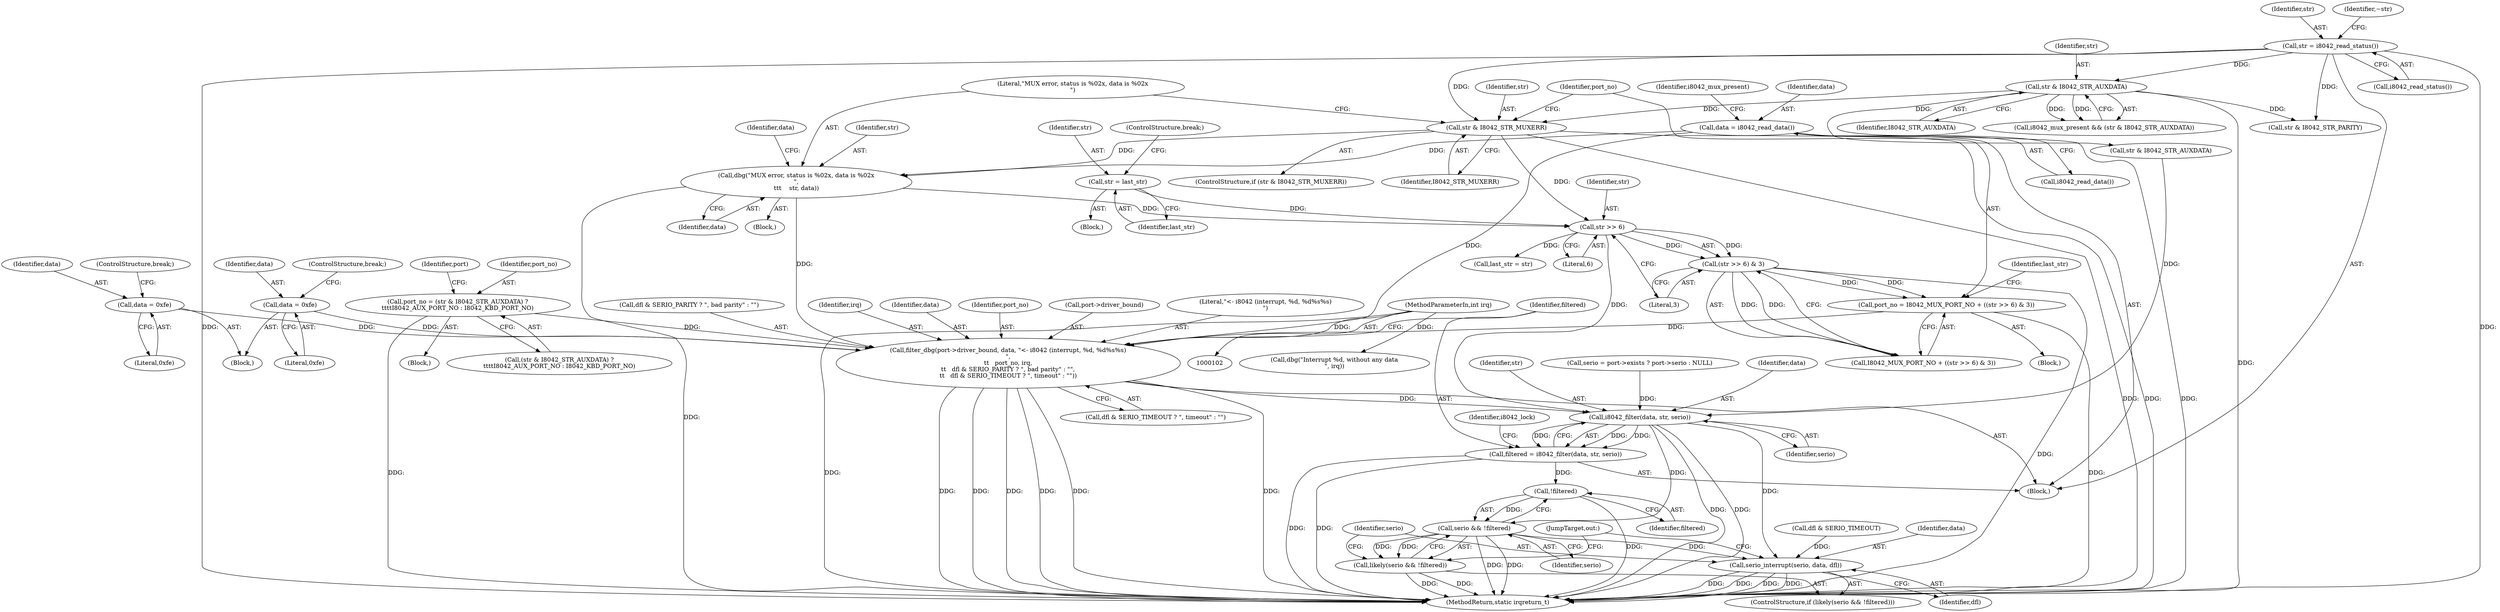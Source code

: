 digraph "0_linux_340d394a789518018f834ff70f7534fc463d3226@pointer" {
"1000262" [label="(Call,filter_dbg(port->driver_bound, data, \"<- i8042 (interrupt, %d, %d%s%s)\n\",\n\t\t   port_no, irq,\n\t\t   dfl & SERIO_PARITY ? \", bad parity\" : \"\",\n\t\t   dfl & SERIO_TIMEOUT ? \", timeout\" : \"\"))"];
"1000199" [label="(Call,data = 0xfe)"];
"1000164" [label="(Call,dbg(\"MUX error, status is %02x, data is %02x\n\",\n\t\t\t    str, data))"];
"1000160" [label="(Call,str & I8042_STR_MUXERR)"];
"1000150" [label="(Call,str & I8042_STR_AUXDATA)"];
"1000122" [label="(Call,str = i8042_read_status())"];
"1000144" [label="(Call,data = i8042_read_data())"];
"1000191" [label="(Call,data = 0xfe)"];
"1000238" [label="(Call,port_no = (str & I8042_STR_AUXDATA) ?\n\t\t\t\tI8042_AUX_PORT_NO : I8042_KBD_PORT_NO)"];
"1000203" [label="(Call,port_no = I8042_MUX_PORT_NO + ((str >> 6) & 3))"];
"1000207" [label="(Call,(str >> 6) & 3)"];
"1000208" [label="(Call,str >> 6)"];
"1000181" [label="(Call,str = last_str)"];
"1000103" [label="(MethodParameterIn,int irq)"];
"1000284" [label="(Call,i8042_filter(data, str, serio))"];
"1000282" [label="(Call,filtered = i8042_filter(data, str, serio))"];
"1000296" [label="(Call,!filtered)"];
"1000294" [label="(Call,serio && !filtered)"];
"1000293" [label="(Call,likely(serio && !filtered))"];
"1000298" [label="(Call,serio_interrupt(serio, data, dfl))"];
"1000202" [label="(ControlStructure,break;)"];
"1000208" [label="(Call,str >> 6)"];
"1000182" [label="(Identifier,str)"];
"1000277" [label="(Call,dfl & SERIO_TIMEOUT)"];
"1000212" [label="(Call,last_str = str)"];
"1000282" [label="(Call,filtered = i8042_filter(data, str, serio))"];
"1000276" [label="(Call,dfl & SERIO_TIMEOUT ? \", timeout\" : \"\")"];
"1000210" [label="(Literal,6)"];
"1000194" [label="(ControlStructure,break;)"];
"1000294" [label="(Call,serio && !filtered)"];
"1000164" [label="(Call,dbg(\"MUX error, status is %02x, data is %02x\n\",\n\t\t\t    str, data))"];
"1000161" [label="(Identifier,str)"];
"1000152" [label="(Identifier,I8042_STR_AUXDATA)"];
"1000211" [label="(Literal,3)"];
"1000300" [label="(Identifier,data)"];
"1000193" [label="(Literal,0xfe)"];
"1000165" [label="(Literal,\"MUX error, status is %02x, data is %02x\n\")"];
"1000105" [label="(Block,)"];
"1000167" [label="(Identifier,data)"];
"1000285" [label="(Identifier,data)"];
"1000199" [label="(Call,data = 0xfe)"];
"1000159" [label="(ControlStructure,if (str & I8042_STR_MUXERR))"];
"1000137" [label="(Call,dbg(\"Interrupt %d, without any data\n\", irq))"];
"1000170" [label="(Block,)"];
"1000238" [label="(Call,port_no = (str & I8042_STR_AUXDATA) ?\n\t\t\t\tI8042_AUX_PORT_NO : I8042_KBD_PORT_NO)"];
"1000166" [label="(Identifier,str)"];
"1000241" [label="(Call,str & I8042_STR_AUXDATA)"];
"1000269" [label="(Identifier,irq)"];
"1000151" [label="(Identifier,str)"];
"1000184" [label="(ControlStructure,break;)"];
"1000299" [label="(Identifier,serio)"];
"1000306" [label="(MethodReturn,static irqreturn_t)"];
"1000123" [label="(Identifier,str)"];
"1000266" [label="(Identifier,data)"];
"1000160" [label="(Call,str & I8042_STR_MUXERR)"];
"1000191" [label="(Call,data = 0xfe)"];
"1000149" [label="(Identifier,i8042_mux_present)"];
"1000268" [label="(Identifier,port_no)"];
"1000262" [label="(Call,filter_dbg(port->driver_bound, data, \"<- i8042 (interrupt, %d, %d%s%s)\n\",\n\t\t   port_no, irq,\n\t\t   dfl & SERIO_PARITY ? \", bad parity\" : \"\",\n\t\t   dfl & SERIO_TIMEOUT ? \", timeout\" : \"\"))"];
"1000144" [label="(Call,data = i8042_read_data())"];
"1000201" [label="(Literal,0xfe)"];
"1000150" [label="(Call,str & I8042_STR_AUXDATA)"];
"1000205" [label="(Call,I8042_MUX_PORT_NO + ((str >> 6) & 3))"];
"1000146" [label="(Call,i8042_read_data())"];
"1000286" [label="(Identifier,str)"];
"1000290" [label="(Identifier,i8042_lock)"];
"1000128" [label="(Identifier,~str)"];
"1000162" [label="(Identifier,I8042_STR_MUXERR)"];
"1000263" [label="(Call,port->driver_bound)"];
"1000207" [label="(Call,(str >> 6) & 3)"];
"1000252" [label="(Call,serio = port->exists ? port->serio : NULL)"];
"1000124" [label="(Call,i8042_read_status())"];
"1000239" [label="(Identifier,port_no)"];
"1000122" [label="(Call,str = i8042_read_status())"];
"1000292" [label="(ControlStructure,if (likely(serio && !filtered)))"];
"1000219" [label="(Block,)"];
"1000203" [label="(Call,port_no = I8042_MUX_PORT_NO + ((str >> 6) & 3))"];
"1000293" [label="(Call,likely(serio && !filtered))"];
"1000287" [label="(Identifier,serio)"];
"1000296" [label="(Call,!filtered)"];
"1000192" [label="(Identifier,data)"];
"1000183" [label="(Identifier,last_str)"];
"1000295" [label="(Identifier,serio)"];
"1000200" [label="(Identifier,data)"];
"1000298" [label="(Call,serio_interrupt(serio, data, dfl))"];
"1000148" [label="(Call,i8042_mux_present && (str & I8042_STR_AUXDATA))"];
"1000209" [label="(Identifier,str)"];
"1000284" [label="(Call,i8042_filter(data, str, serio))"];
"1000267" [label="(Literal,\"<- i8042 (interrupt, %d, %d%s%s)\n\")"];
"1000283" [label="(Identifier,filtered)"];
"1000169" [label="(Identifier,data)"];
"1000153" [label="(Block,)"];
"1000163" [label="(Block,)"];
"1000270" [label="(Call,dfl & SERIO_PARITY ? \", bad parity\" : \"\")"];
"1000224" [label="(Call,str & I8042_STR_PARITY)"];
"1000247" [label="(Identifier,port)"];
"1000213" [label="(Identifier,last_str)"];
"1000297" [label="(Identifier,filtered)"];
"1000302" [label="(JumpTarget,out:)"];
"1000301" [label="(Identifier,dfl)"];
"1000204" [label="(Identifier,port_no)"];
"1000145" [label="(Identifier,data)"];
"1000240" [label="(Call,(str & I8042_STR_AUXDATA) ?\n\t\t\t\tI8042_AUX_PORT_NO : I8042_KBD_PORT_NO)"];
"1000103" [label="(MethodParameterIn,int irq)"];
"1000180" [label="(Block,)"];
"1000181" [label="(Call,str = last_str)"];
"1000262" -> "1000105"  [label="AST: "];
"1000262" -> "1000276"  [label="CFG: "];
"1000263" -> "1000262"  [label="AST: "];
"1000266" -> "1000262"  [label="AST: "];
"1000267" -> "1000262"  [label="AST: "];
"1000268" -> "1000262"  [label="AST: "];
"1000269" -> "1000262"  [label="AST: "];
"1000270" -> "1000262"  [label="AST: "];
"1000276" -> "1000262"  [label="AST: "];
"1000283" -> "1000262"  [label="CFG: "];
"1000262" -> "1000306"  [label="DDG: "];
"1000262" -> "1000306"  [label="DDG: "];
"1000262" -> "1000306"  [label="DDG: "];
"1000262" -> "1000306"  [label="DDG: "];
"1000262" -> "1000306"  [label="DDG: "];
"1000262" -> "1000306"  [label="DDG: "];
"1000199" -> "1000262"  [label="DDG: "];
"1000164" -> "1000262"  [label="DDG: "];
"1000144" -> "1000262"  [label="DDG: "];
"1000191" -> "1000262"  [label="DDG: "];
"1000238" -> "1000262"  [label="DDG: "];
"1000203" -> "1000262"  [label="DDG: "];
"1000103" -> "1000262"  [label="DDG: "];
"1000262" -> "1000284"  [label="DDG: "];
"1000199" -> "1000170"  [label="AST: "];
"1000199" -> "1000201"  [label="CFG: "];
"1000200" -> "1000199"  [label="AST: "];
"1000201" -> "1000199"  [label="AST: "];
"1000202" -> "1000199"  [label="CFG: "];
"1000164" -> "1000163"  [label="AST: "];
"1000164" -> "1000167"  [label="CFG: "];
"1000165" -> "1000164"  [label="AST: "];
"1000166" -> "1000164"  [label="AST: "];
"1000167" -> "1000164"  [label="AST: "];
"1000169" -> "1000164"  [label="CFG: "];
"1000164" -> "1000306"  [label="DDG: "];
"1000160" -> "1000164"  [label="DDG: "];
"1000144" -> "1000164"  [label="DDG: "];
"1000164" -> "1000208"  [label="DDG: "];
"1000160" -> "1000159"  [label="AST: "];
"1000160" -> "1000162"  [label="CFG: "];
"1000161" -> "1000160"  [label="AST: "];
"1000162" -> "1000160"  [label="AST: "];
"1000165" -> "1000160"  [label="CFG: "];
"1000204" -> "1000160"  [label="CFG: "];
"1000160" -> "1000306"  [label="DDG: "];
"1000160" -> "1000306"  [label="DDG: "];
"1000150" -> "1000160"  [label="DDG: "];
"1000122" -> "1000160"  [label="DDG: "];
"1000160" -> "1000208"  [label="DDG: "];
"1000150" -> "1000148"  [label="AST: "];
"1000150" -> "1000152"  [label="CFG: "];
"1000151" -> "1000150"  [label="AST: "];
"1000152" -> "1000150"  [label="AST: "];
"1000148" -> "1000150"  [label="CFG: "];
"1000150" -> "1000306"  [label="DDG: "];
"1000150" -> "1000148"  [label="DDG: "];
"1000150" -> "1000148"  [label="DDG: "];
"1000122" -> "1000150"  [label="DDG: "];
"1000150" -> "1000224"  [label="DDG: "];
"1000150" -> "1000241"  [label="DDG: "];
"1000122" -> "1000105"  [label="AST: "];
"1000122" -> "1000124"  [label="CFG: "];
"1000123" -> "1000122"  [label="AST: "];
"1000124" -> "1000122"  [label="AST: "];
"1000128" -> "1000122"  [label="CFG: "];
"1000122" -> "1000306"  [label="DDG: "];
"1000122" -> "1000306"  [label="DDG: "];
"1000122" -> "1000224"  [label="DDG: "];
"1000144" -> "1000105"  [label="AST: "];
"1000144" -> "1000146"  [label="CFG: "];
"1000145" -> "1000144"  [label="AST: "];
"1000146" -> "1000144"  [label="AST: "];
"1000149" -> "1000144"  [label="CFG: "];
"1000144" -> "1000306"  [label="DDG: "];
"1000191" -> "1000170"  [label="AST: "];
"1000191" -> "1000193"  [label="CFG: "];
"1000192" -> "1000191"  [label="AST: "];
"1000193" -> "1000191"  [label="AST: "];
"1000194" -> "1000191"  [label="CFG: "];
"1000238" -> "1000219"  [label="AST: "];
"1000238" -> "1000240"  [label="CFG: "];
"1000239" -> "1000238"  [label="AST: "];
"1000240" -> "1000238"  [label="AST: "];
"1000247" -> "1000238"  [label="CFG: "];
"1000238" -> "1000306"  [label="DDG: "];
"1000203" -> "1000153"  [label="AST: "];
"1000203" -> "1000205"  [label="CFG: "];
"1000204" -> "1000203"  [label="AST: "];
"1000205" -> "1000203"  [label="AST: "];
"1000213" -> "1000203"  [label="CFG: "];
"1000203" -> "1000306"  [label="DDG: "];
"1000207" -> "1000203"  [label="DDG: "];
"1000207" -> "1000203"  [label="DDG: "];
"1000207" -> "1000205"  [label="AST: "];
"1000207" -> "1000211"  [label="CFG: "];
"1000208" -> "1000207"  [label="AST: "];
"1000211" -> "1000207"  [label="AST: "];
"1000205" -> "1000207"  [label="CFG: "];
"1000207" -> "1000306"  [label="DDG: "];
"1000207" -> "1000205"  [label="DDG: "];
"1000207" -> "1000205"  [label="DDG: "];
"1000208" -> "1000207"  [label="DDG: "];
"1000208" -> "1000207"  [label="DDG: "];
"1000208" -> "1000210"  [label="CFG: "];
"1000209" -> "1000208"  [label="AST: "];
"1000210" -> "1000208"  [label="AST: "];
"1000211" -> "1000208"  [label="CFG: "];
"1000181" -> "1000208"  [label="DDG: "];
"1000208" -> "1000212"  [label="DDG: "];
"1000208" -> "1000284"  [label="DDG: "];
"1000181" -> "1000180"  [label="AST: "];
"1000181" -> "1000183"  [label="CFG: "];
"1000182" -> "1000181"  [label="AST: "];
"1000183" -> "1000181"  [label="AST: "];
"1000184" -> "1000181"  [label="CFG: "];
"1000103" -> "1000102"  [label="AST: "];
"1000103" -> "1000306"  [label="DDG: "];
"1000103" -> "1000137"  [label="DDG: "];
"1000284" -> "1000282"  [label="AST: "];
"1000284" -> "1000287"  [label="CFG: "];
"1000285" -> "1000284"  [label="AST: "];
"1000286" -> "1000284"  [label="AST: "];
"1000287" -> "1000284"  [label="AST: "];
"1000282" -> "1000284"  [label="CFG: "];
"1000284" -> "1000306"  [label="DDG: "];
"1000284" -> "1000306"  [label="DDG: "];
"1000284" -> "1000282"  [label="DDG: "];
"1000284" -> "1000282"  [label="DDG: "];
"1000284" -> "1000282"  [label="DDG: "];
"1000241" -> "1000284"  [label="DDG: "];
"1000252" -> "1000284"  [label="DDG: "];
"1000284" -> "1000294"  [label="DDG: "];
"1000284" -> "1000298"  [label="DDG: "];
"1000282" -> "1000105"  [label="AST: "];
"1000283" -> "1000282"  [label="AST: "];
"1000290" -> "1000282"  [label="CFG: "];
"1000282" -> "1000306"  [label="DDG: "];
"1000282" -> "1000306"  [label="DDG: "];
"1000282" -> "1000296"  [label="DDG: "];
"1000296" -> "1000294"  [label="AST: "];
"1000296" -> "1000297"  [label="CFG: "];
"1000297" -> "1000296"  [label="AST: "];
"1000294" -> "1000296"  [label="CFG: "];
"1000296" -> "1000306"  [label="DDG: "];
"1000296" -> "1000294"  [label="DDG: "];
"1000294" -> "1000293"  [label="AST: "];
"1000294" -> "1000295"  [label="CFG: "];
"1000295" -> "1000294"  [label="AST: "];
"1000293" -> "1000294"  [label="CFG: "];
"1000294" -> "1000306"  [label="DDG: "];
"1000294" -> "1000306"  [label="DDG: "];
"1000294" -> "1000293"  [label="DDG: "];
"1000294" -> "1000293"  [label="DDG: "];
"1000294" -> "1000298"  [label="DDG: "];
"1000293" -> "1000292"  [label="AST: "];
"1000299" -> "1000293"  [label="CFG: "];
"1000302" -> "1000293"  [label="CFG: "];
"1000293" -> "1000306"  [label="DDG: "];
"1000293" -> "1000306"  [label="DDG: "];
"1000298" -> "1000292"  [label="AST: "];
"1000298" -> "1000301"  [label="CFG: "];
"1000299" -> "1000298"  [label="AST: "];
"1000300" -> "1000298"  [label="AST: "];
"1000301" -> "1000298"  [label="AST: "];
"1000302" -> "1000298"  [label="CFG: "];
"1000298" -> "1000306"  [label="DDG: "];
"1000298" -> "1000306"  [label="DDG: "];
"1000298" -> "1000306"  [label="DDG: "];
"1000298" -> "1000306"  [label="DDG: "];
"1000277" -> "1000298"  [label="DDG: "];
}
